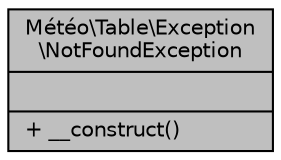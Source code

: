 digraph "Météo\Table\Exception\NotFoundException"
{
 // LATEX_PDF_SIZE
  edge [fontname="Helvetica",fontsize="10",labelfontname="Helvetica",labelfontsize="10"];
  node [fontname="Helvetica",fontsize="10",shape=record];
  Node1 [label="{Météo\\Table\\Exception\l\\NotFoundException\n||+ __construct()\l}",height=0.2,width=0.4,color="black", fillcolor="grey75", style="filled", fontcolor="black",tooltip=" "];
}
